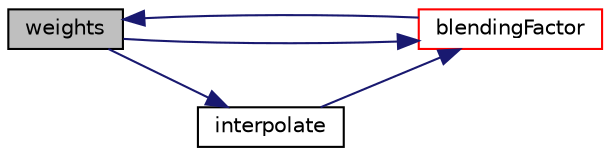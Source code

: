 digraph "weights"
{
  bgcolor="transparent";
  edge [fontname="Helvetica",fontsize="10",labelfontname="Helvetica",labelfontsize="10"];
  node [fontname="Helvetica",fontsize="10",shape=record];
  rankdir="LR";
  Node673 [label="weights",height=0.2,width=0.4,color="black", fillcolor="grey75", style="filled", fontcolor="black"];
  Node673 -> Node674 [color="midnightblue",fontsize="10",style="solid",fontname="Helvetica"];
  Node674 [label="blendingFactor",height=0.2,width=0.4,color="red",URL="$a23969.html#a04e8a7d5e7e25e7b04e427a68885ab2b",tooltip="Return the face-based blending factor. "];
  Node674 -> Node673 [color="midnightblue",fontsize="10",style="solid",fontname="Helvetica"];
  Node673 -> Node978 [color="midnightblue",fontsize="10",style="solid",fontname="Helvetica"];
  Node978 [label="interpolate",height=0.2,width=0.4,color="black",URL="$a23969.html#a61b72a6e1c6c87abb17e1e513dc64b03",tooltip="Return the face-interpolate of the given cell field. "];
  Node978 -> Node674 [color="midnightblue",fontsize="10",style="solid",fontname="Helvetica"];
}
